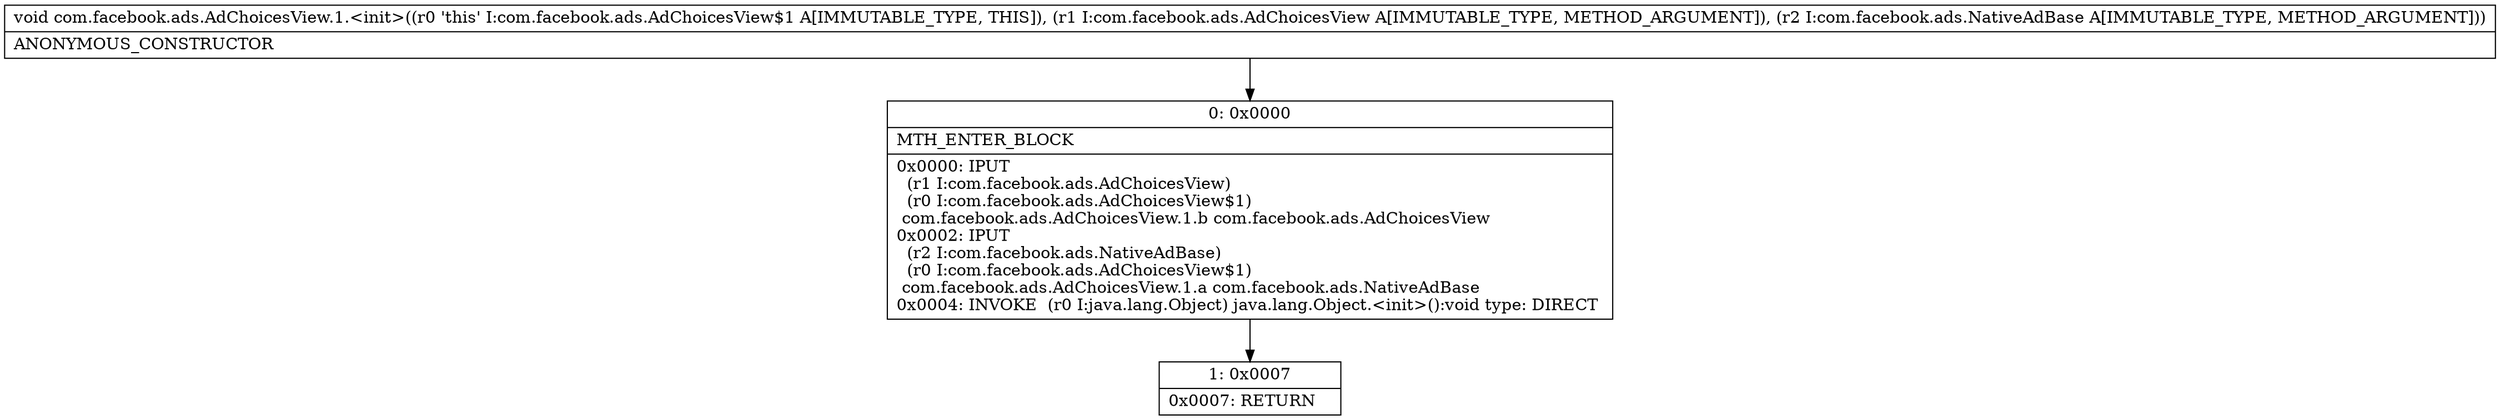 digraph "CFG forcom.facebook.ads.AdChoicesView.1.\<init\>(Lcom\/facebook\/ads\/AdChoicesView;Lcom\/facebook\/ads\/NativeAdBase;)V" {
Node_0 [shape=record,label="{0\:\ 0x0000|MTH_ENTER_BLOCK\l|0x0000: IPUT  \l  (r1 I:com.facebook.ads.AdChoicesView)\l  (r0 I:com.facebook.ads.AdChoicesView$1)\l com.facebook.ads.AdChoicesView.1.b com.facebook.ads.AdChoicesView \l0x0002: IPUT  \l  (r2 I:com.facebook.ads.NativeAdBase)\l  (r0 I:com.facebook.ads.AdChoicesView$1)\l com.facebook.ads.AdChoicesView.1.a com.facebook.ads.NativeAdBase \l0x0004: INVOKE  (r0 I:java.lang.Object) java.lang.Object.\<init\>():void type: DIRECT \l}"];
Node_1 [shape=record,label="{1\:\ 0x0007|0x0007: RETURN   \l}"];
MethodNode[shape=record,label="{void com.facebook.ads.AdChoicesView.1.\<init\>((r0 'this' I:com.facebook.ads.AdChoicesView$1 A[IMMUTABLE_TYPE, THIS]), (r1 I:com.facebook.ads.AdChoicesView A[IMMUTABLE_TYPE, METHOD_ARGUMENT]), (r2 I:com.facebook.ads.NativeAdBase A[IMMUTABLE_TYPE, METHOD_ARGUMENT]))  | ANONYMOUS_CONSTRUCTOR\l}"];
MethodNode -> Node_0;
Node_0 -> Node_1;
}

